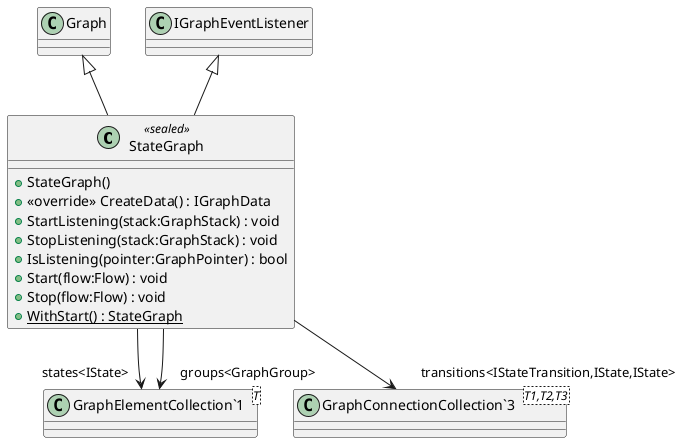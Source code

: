 @startuml
class StateGraph <<sealed>> {
    + StateGraph()
    + <<override>> CreateData() : IGraphData
    + StartListening(stack:GraphStack) : void
    + StopListening(stack:GraphStack) : void
    + IsListening(pointer:GraphPointer) : bool
    + Start(flow:Flow) : void
    + Stop(flow:Flow) : void
    + {static} WithStart() : StateGraph
}
class "GraphElementCollection`1"<T> {
}
class "GraphConnectionCollection`3"<T1,T2,T3> {
}
Graph <|-- StateGraph
IGraphEventListener <|-- StateGraph
StateGraph --> "states<IState>" "GraphElementCollection`1"
StateGraph --> "transitions<IStateTransition,IState,IState>" "GraphConnectionCollection`3"
StateGraph --> "groups<GraphGroup>" "GraphElementCollection`1"
@enduml

